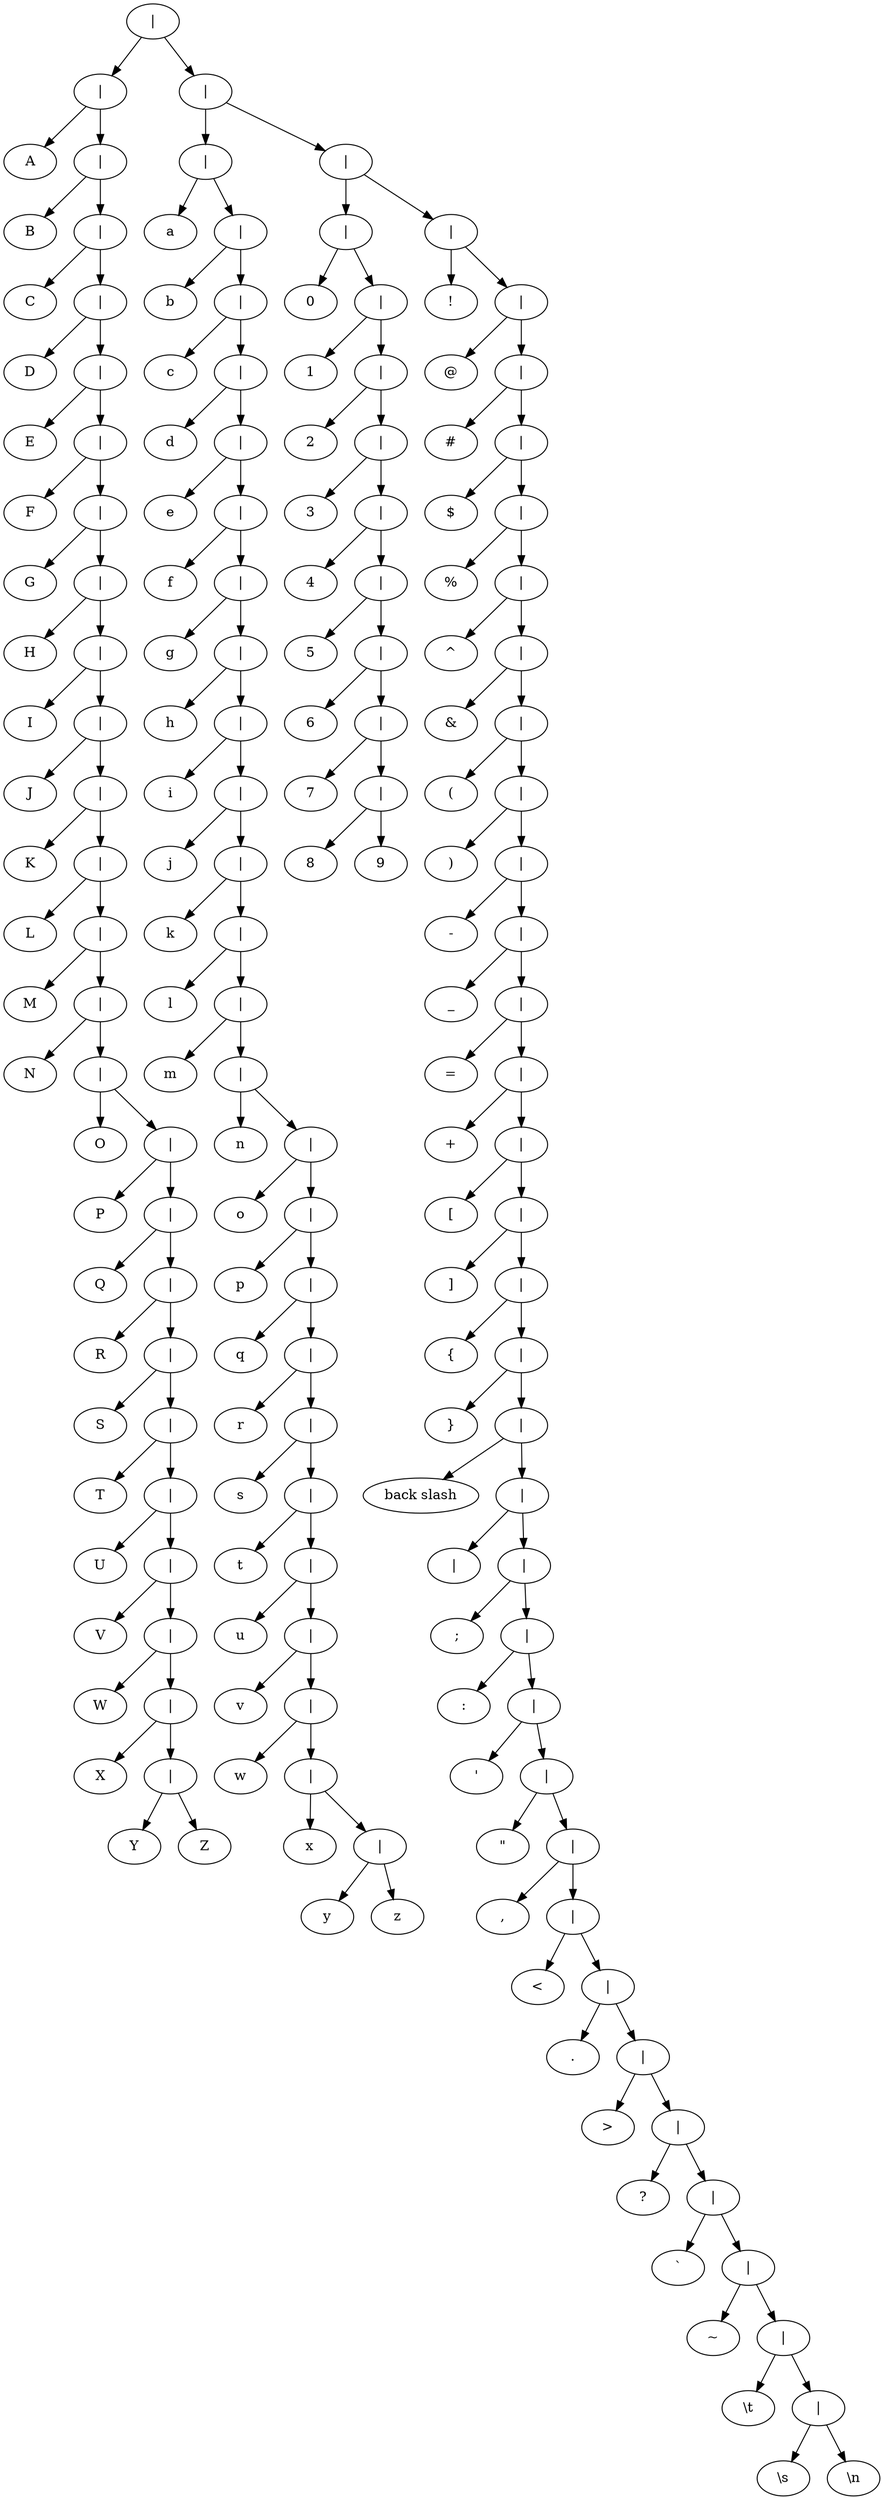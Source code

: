 //	File[/Users/lee/Main/Proj/On_BJTU/Compiler_Projects/LiaLEX/regex_analyze.cpp] Line[315]	2022-09-29 19:30
digraph M_Line_Comment_Legal_Ch { 
1 [label = "|" ] 
2 [label = "|" ] 
3 [label = "A" ] 
2 -> 3 
4 [label = "|" ] 
5 [label = "B" ] 
4 -> 5 
6 [label = "|" ] 
7 [label = "C" ] 
6 -> 7 
8 [label = "|" ] 
9 [label = "D" ] 
8 -> 9 
10 [label = "|" ] 
11 [label = "E" ] 
10 -> 11 
12 [label = "|" ] 
13 [label = "F" ] 
12 -> 13 
14 [label = "|" ] 
15 [label = "G" ] 
14 -> 15 
16 [label = "|" ] 
17 [label = "H" ] 
16 -> 17 
18 [label = "|" ] 
19 [label = "I" ] 
18 -> 19 
20 [label = "|" ] 
21 [label = "J" ] 
20 -> 21 
22 [label = "|" ] 
23 [label = "K" ] 
22 -> 23 
24 [label = "|" ] 
25 [label = "L" ] 
24 -> 25 
26 [label = "|" ] 
27 [label = "M" ] 
26 -> 27 
28 [label = "|" ] 
29 [label = "N" ] 
28 -> 29 
30 [label = "|" ] 
31 [label = "O" ] 
30 -> 31 
32 [label = "|" ] 
33 [label = "P" ] 
32 -> 33 
34 [label = "|" ] 
35 [label = "Q" ] 
34 -> 35 
36 [label = "|" ] 
37 [label = "R" ] 
36 -> 37 
38 [label = "|" ] 
39 [label = "S" ] 
38 -> 39 
40 [label = "|" ] 
41 [label = "T" ] 
40 -> 41 
42 [label = "|" ] 
43 [label = "U" ] 
42 -> 43 
44 [label = "|" ] 
45 [label = "V" ] 
44 -> 45 
46 [label = "|" ] 
47 [label = "W" ] 
46 -> 47 
48 [label = "|" ] 
49 [label = "X" ] 
48 -> 49 
50 [label = "|" ] 
51 [label = "Y" ] 
50 -> 51 
52 [label = "Z" ] 
50 -> 52 
48 -> 50 
46 -> 48 
44 -> 46 
42 -> 44 
40 -> 42 
38 -> 40 
36 -> 38 
34 -> 36 
32 -> 34 
30 -> 32 
28 -> 30 
26 -> 28 
24 -> 26 
22 -> 24 
20 -> 22 
18 -> 20 
16 -> 18 
14 -> 16 
12 -> 14 
10 -> 12 
8 -> 10 
6 -> 8 
4 -> 6 
2 -> 4 
1 -> 2 
53 [label = "|" ] 
54 [label = "|" ] 
55 [label = "a" ] 
54 -> 55 
56 [label = "|" ] 
57 [label = "b" ] 
56 -> 57 
58 [label = "|" ] 
59 [label = "c" ] 
58 -> 59 
60 [label = "|" ] 
61 [label = "d" ] 
60 -> 61 
62 [label = "|" ] 
63 [label = "e" ] 
62 -> 63 
64 [label = "|" ] 
65 [label = "f" ] 
64 -> 65 
66 [label = "|" ] 
67 [label = "g" ] 
66 -> 67 
68 [label = "|" ] 
69 [label = "h" ] 
68 -> 69 
70 [label = "|" ] 
71 [label = "i" ] 
70 -> 71 
72 [label = "|" ] 
73 [label = "j" ] 
72 -> 73 
74 [label = "|" ] 
75 [label = "k" ] 
74 -> 75 
76 [label = "|" ] 
77 [label = "l" ] 
76 -> 77 
78 [label = "|" ] 
79 [label = "m" ] 
78 -> 79 
80 [label = "|" ] 
81 [label = "n" ] 
80 -> 81 
82 [label = "|" ] 
83 [label = "o" ] 
82 -> 83 
84 [label = "|" ] 
85 [label = "p" ] 
84 -> 85 
86 [label = "|" ] 
87 [label = "q" ] 
86 -> 87 
88 [label = "|" ] 
89 [label = "r" ] 
88 -> 89 
90 [label = "|" ] 
91 [label = "s" ] 
90 -> 91 
92 [label = "|" ] 
93 [label = "t" ] 
92 -> 93 
94 [label = "|" ] 
95 [label = "u" ] 
94 -> 95 
96 [label = "|" ] 
97 [label = "v" ] 
96 -> 97 
98 [label = "|" ] 
99 [label = "w" ] 
98 -> 99 
100 [label = "|" ] 
101 [label = "x" ] 
100 -> 101 
102 [label = "|" ] 
103 [label = "y" ] 
102 -> 103 
104 [label = "z" ] 
102 -> 104 
100 -> 102 
98 -> 100 
96 -> 98 
94 -> 96 
92 -> 94 
90 -> 92 
88 -> 90 
86 -> 88 
84 -> 86 
82 -> 84 
80 -> 82 
78 -> 80 
76 -> 78 
74 -> 76 
72 -> 74 
70 -> 72 
68 -> 70 
66 -> 68 
64 -> 66 
62 -> 64 
60 -> 62 
58 -> 60 
56 -> 58 
54 -> 56 
53 -> 54 
105 [label = "|" ] 
106 [label = "|" ] 
107 [label = "0" ] 
106 -> 107 
108 [label = "|" ] 
109 [label = "1" ] 
108 -> 109 
110 [label = "|" ] 
111 [label = "2" ] 
110 -> 111 
112 [label = "|" ] 
113 [label = "3" ] 
112 -> 113 
114 [label = "|" ] 
115 [label = "4" ] 
114 -> 115 
116 [label = "|" ] 
117 [label = "5" ] 
116 -> 117 
118 [label = "|" ] 
119 [label = "6" ] 
118 -> 119 
120 [label = "|" ] 
121 [label = "7" ] 
120 -> 121 
122 [label = "|" ] 
123 [label = "8" ] 
122 -> 123 
124 [label = "9" ] 
122 -> 124 
120 -> 122 
118 -> 120 
116 -> 118 
114 -> 116 
112 -> 114 
110 -> 112 
108 -> 110 
106 -> 108 
105 -> 106 
125 [label = "|" ] 
126 [label = "!" ] 
125 -> 126 
127 [label = "|" ] 
128 [label = "@" ] 
127 -> 128 
129 [label = "|" ] 
130 [label = "#" ] 
129 -> 130 
131 [label = "|" ] 
132 [label = "$" ] 
131 -> 132 
133 [label = "|" ] 
134 [label = "%" ] 
133 -> 134 
135 [label = "|" ] 
136 [label = "^" ] 
135 -> 136 
137 [label = "|" ] 
138 [label = "&" ] 
137 -> 138 
139 [label = "|" ] 
140 [label = "(" ] 
139 -> 140 
141 [label = "|" ] 
142 [label = ")" ] 
141 -> 142 
143 [label = "|" ] 
144 [label = "-" ] 
143 -> 144 
145 [label = "|" ] 
146 [label = "_" ] 
145 -> 146 
147 [label = "|" ] 
148 [label = "=" ] 
147 -> 148 
149 [label = "|" ] 
150 [label = "+" ] 
149 -> 150 
151 [label = "|" ] 
152 [label = "[" ] 
151 -> 152 
153 [label = "|" ] 
154 [label = "]" ] 
153 -> 154 
155 [label = "|" ] 
156 [label = "{" ] 
155 -> 156 
157 [label = "|" ] 
158 [label = "}" ] 
157 -> 158 
159 [label = "|" ] 
160 [label = "back slash" ] 
159 -> 160 
161 [label = "|" ] 
162 [label = "|" ] 
161 -> 162 
163 [label = "|" ] 
164 [label = ";" ] 
163 -> 164 
165 [label = "|" ] 
166 [label = ":" ] 
165 -> 166 
167 [label = "|" ] 
168 [label = "'" ] 
167 -> 168 
169 [label = "|" ] 
170 [label = "\"" ] 
169 -> 170 
171 [label = "|" ] 
172 [label = "," ] 
171 -> 172 
173 [label = "|" ] 
174 [label = "<" ] 
173 -> 174 
175 [label = "|" ] 
176 [label = "." ] 
175 -> 176 
177 [label = "|" ] 
178 [label = ">" ] 
177 -> 178 
179 [label = "|" ] 
180 [label = "?" ] 
179 -> 180 
181 [label = "|" ] 
182 [label = "`" ] 
181 -> 182 
183 [label = "|" ] 
184 [label = "~" ] 
183 -> 184 
185 [label = "|" ] 
186 [label = "\\t" ] 
185 -> 186 
187 [label = "|" ] 
188 [label = "\\s" ] 
187 -> 188 
189 [label = "\\n" ] 
187 -> 189 
185 -> 187 
183 -> 185 
181 -> 183 
179 -> 181 
177 -> 179 
175 -> 177 
173 -> 175 
171 -> 173 
169 -> 171 
167 -> 169 
165 -> 167 
163 -> 165 
161 -> 163 
159 -> 161 
157 -> 159 
155 -> 157 
153 -> 155 
151 -> 153 
149 -> 151 
147 -> 149 
145 -> 147 
143 -> 145 
141 -> 143 
139 -> 141 
137 -> 139 
135 -> 137 
133 -> 135 
131 -> 133 
129 -> 131 
127 -> 129 
125 -> 127 
105 -> 125 
53 -> 105 
1 -> 53 
} 
